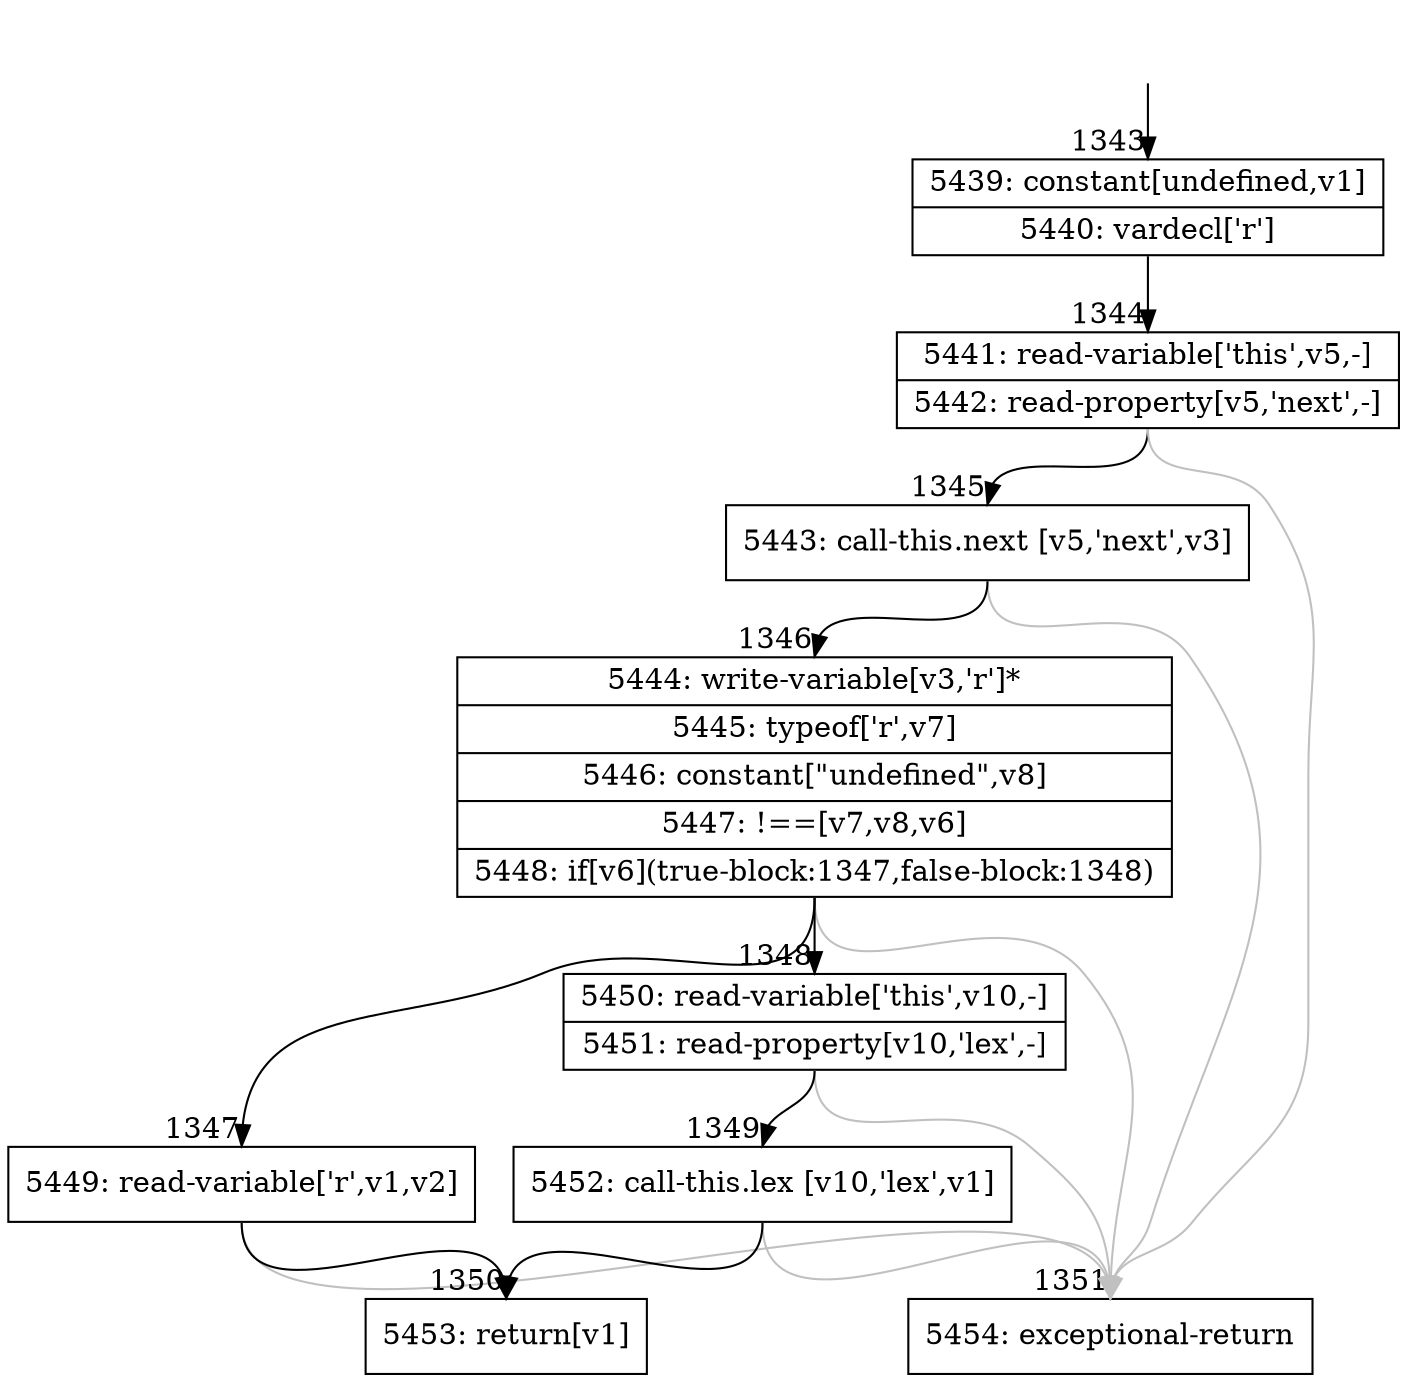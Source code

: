 digraph {
rankdir="TD"
BB_entry97[shape=none,label=""];
BB_entry97 -> BB1343 [tailport=s, headport=n, headlabel="    1343"]
BB1343 [shape=record label="{5439: constant[undefined,v1]|5440: vardecl['r']}" ] 
BB1343 -> BB1344 [tailport=s, headport=n, headlabel="      1344"]
BB1344 [shape=record label="{5441: read-variable['this',v5,-]|5442: read-property[v5,'next',-]}" ] 
BB1344 -> BB1345 [tailport=s, headport=n, headlabel="      1345"]
BB1344 -> BB1351 [tailport=s, headport=n, color=gray, headlabel="      1351"]
BB1345 [shape=record label="{5443: call-this.next [v5,'next',v3]}" ] 
BB1345 -> BB1346 [tailport=s, headport=n, headlabel="      1346"]
BB1345 -> BB1351 [tailport=s, headport=n, color=gray]
BB1346 [shape=record label="{5444: write-variable[v3,'r']*|5445: typeof['r',v7]|5446: constant[\"undefined\",v8]|5447: !==[v7,v8,v6]|5448: if[v6](true-block:1347,false-block:1348)}" ] 
BB1346 -> BB1347 [tailport=s, headport=n, headlabel="      1347"]
BB1346 -> BB1348 [tailport=s, headport=n, headlabel="      1348"]
BB1346 -> BB1351 [tailport=s, headport=n, color=gray]
BB1347 [shape=record label="{5449: read-variable['r',v1,v2]}" ] 
BB1347 -> BB1350 [tailport=s, headport=n, headlabel="      1350"]
BB1347 -> BB1351 [tailport=s, headport=n, color=gray]
BB1348 [shape=record label="{5450: read-variable['this',v10,-]|5451: read-property[v10,'lex',-]}" ] 
BB1348 -> BB1349 [tailport=s, headport=n, headlabel="      1349"]
BB1348 -> BB1351 [tailport=s, headport=n, color=gray]
BB1349 [shape=record label="{5452: call-this.lex [v10,'lex',v1]}" ] 
BB1349 -> BB1350 [tailport=s, headport=n]
BB1349 -> BB1351 [tailport=s, headport=n, color=gray]
BB1350 [shape=record label="{5453: return[v1]}" ] 
BB1351 [shape=record label="{5454: exceptional-return}" ] 
//#$~ 1281
}
